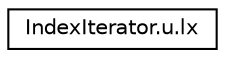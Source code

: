 digraph "Graphical Class Hierarchy"
{
 // LATEX_PDF_SIZE
  edge [fontname="Helvetica",fontsize="10",labelfontname="Helvetica",labelfontsize="10"];
  node [fontname="Helvetica",fontsize="10",shape=record];
  rankdir="LR";
  Node0 [label="IndexIterator.u.lx",height=0.2,width=0.4,color="black", fillcolor="white", style="filled",URL="$db/d1b/sqlite3_8c.html#d8/d07/structIndexIterator_8u_8lx",tooltip=" "];
}
